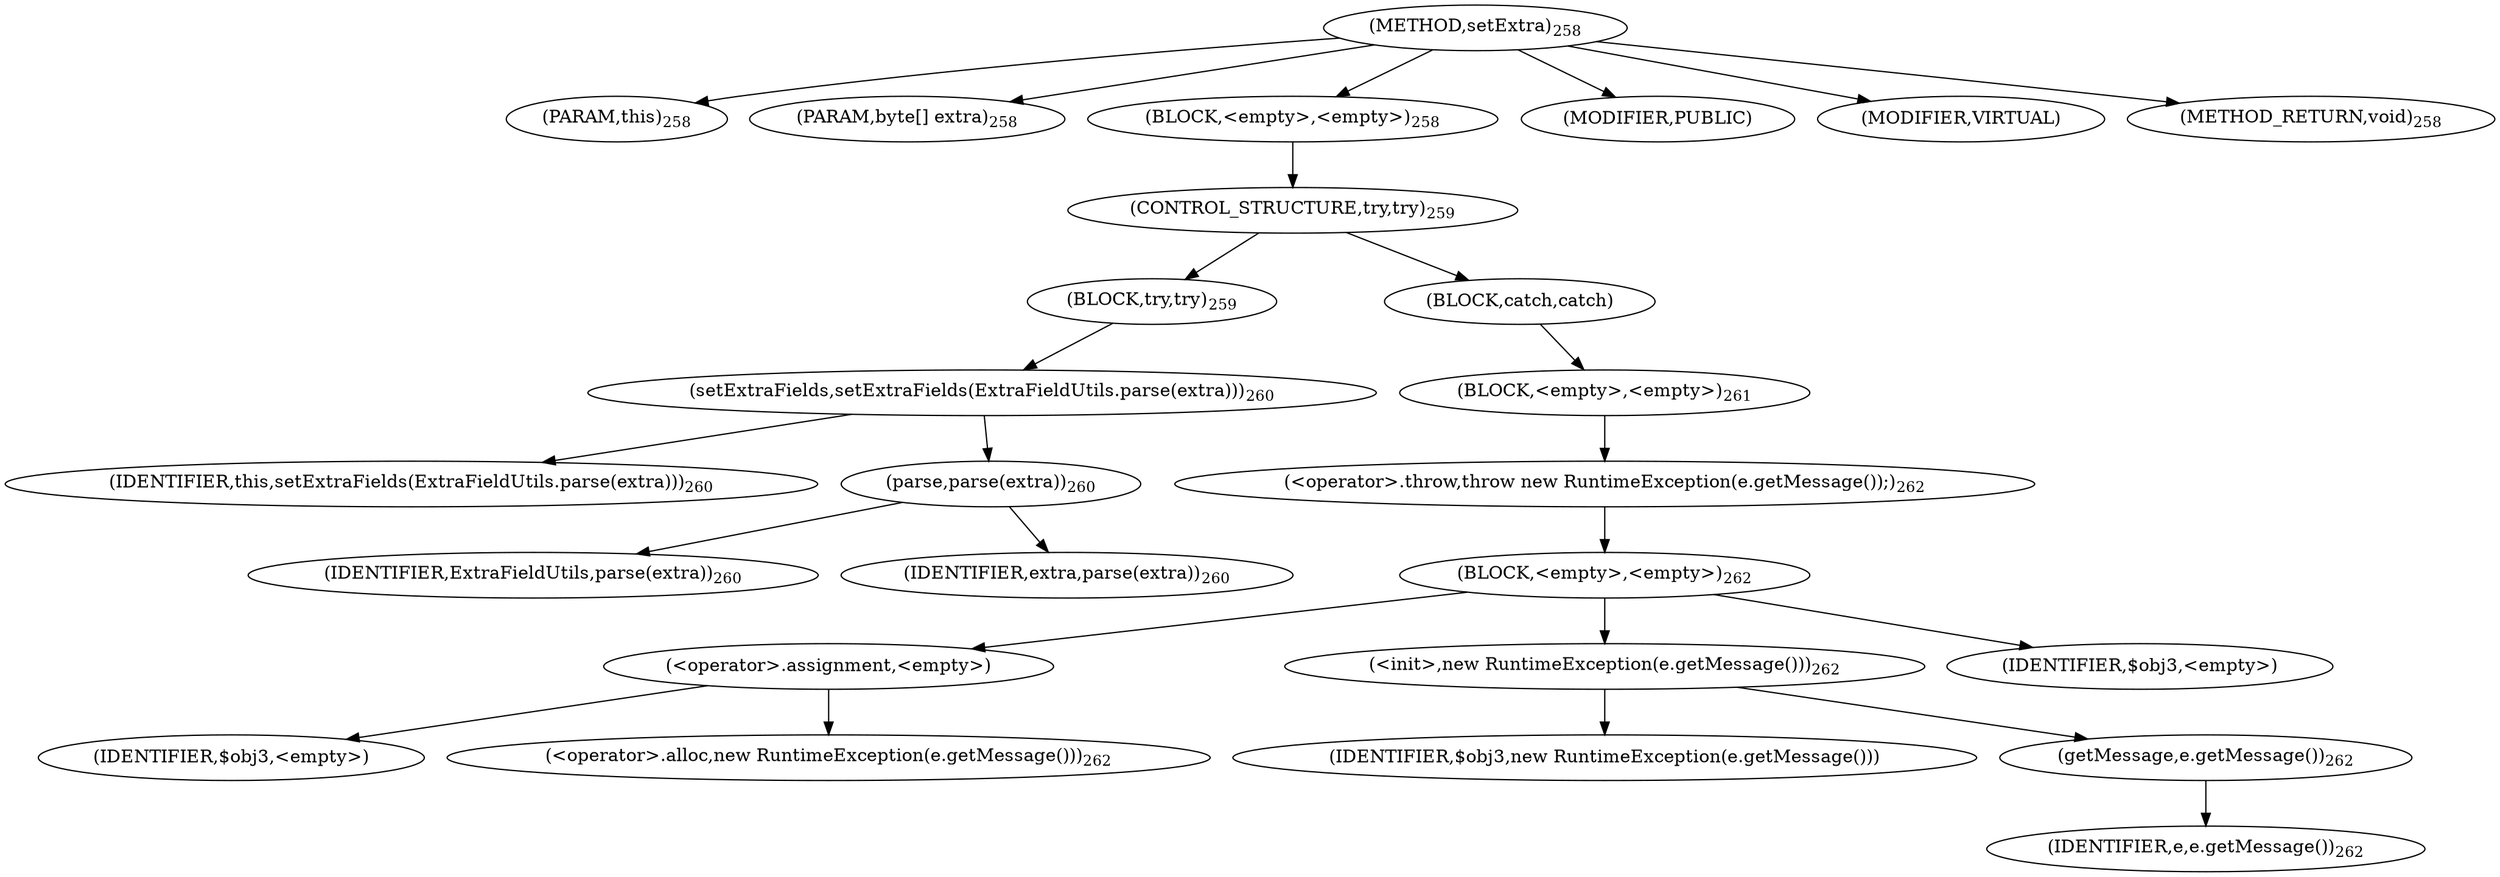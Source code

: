 digraph "setExtra" {  
"478" [label = <(METHOD,setExtra)<SUB>258</SUB>> ]
"33" [label = <(PARAM,this)<SUB>258</SUB>> ]
"479" [label = <(PARAM,byte[] extra)<SUB>258</SUB>> ]
"480" [label = <(BLOCK,&lt;empty&gt;,&lt;empty&gt;)<SUB>258</SUB>> ]
"481" [label = <(CONTROL_STRUCTURE,try,try)<SUB>259</SUB>> ]
"482" [label = <(BLOCK,try,try)<SUB>259</SUB>> ]
"483" [label = <(setExtraFields,setExtraFields(ExtraFieldUtils.parse(extra)))<SUB>260</SUB>> ]
"32" [label = <(IDENTIFIER,this,setExtraFields(ExtraFieldUtils.parse(extra)))<SUB>260</SUB>> ]
"484" [label = <(parse,parse(extra))<SUB>260</SUB>> ]
"485" [label = <(IDENTIFIER,ExtraFieldUtils,parse(extra))<SUB>260</SUB>> ]
"486" [label = <(IDENTIFIER,extra,parse(extra))<SUB>260</SUB>> ]
"487" [label = <(BLOCK,catch,catch)> ]
"488" [label = <(BLOCK,&lt;empty&gt;,&lt;empty&gt;)<SUB>261</SUB>> ]
"489" [label = <(&lt;operator&gt;.throw,throw new RuntimeException(e.getMessage());)<SUB>262</SUB>> ]
"490" [label = <(BLOCK,&lt;empty&gt;,&lt;empty&gt;)<SUB>262</SUB>> ]
"491" [label = <(&lt;operator&gt;.assignment,&lt;empty&gt;)> ]
"492" [label = <(IDENTIFIER,$obj3,&lt;empty&gt;)> ]
"493" [label = <(&lt;operator&gt;.alloc,new RuntimeException(e.getMessage()))<SUB>262</SUB>> ]
"494" [label = <(&lt;init&gt;,new RuntimeException(e.getMessage()))<SUB>262</SUB>> ]
"495" [label = <(IDENTIFIER,$obj3,new RuntimeException(e.getMessage()))> ]
"496" [label = <(getMessage,e.getMessage())<SUB>262</SUB>> ]
"497" [label = <(IDENTIFIER,e,e.getMessage())<SUB>262</SUB>> ]
"498" [label = <(IDENTIFIER,$obj3,&lt;empty&gt;)> ]
"499" [label = <(MODIFIER,PUBLIC)> ]
"500" [label = <(MODIFIER,VIRTUAL)> ]
"501" [label = <(METHOD_RETURN,void)<SUB>258</SUB>> ]
  "478" -> "33" 
  "478" -> "479" 
  "478" -> "480" 
  "478" -> "499" 
  "478" -> "500" 
  "478" -> "501" 
  "480" -> "481" 
  "481" -> "482" 
  "481" -> "487" 
  "482" -> "483" 
  "483" -> "32" 
  "483" -> "484" 
  "484" -> "485" 
  "484" -> "486" 
  "487" -> "488" 
  "488" -> "489" 
  "489" -> "490" 
  "490" -> "491" 
  "490" -> "494" 
  "490" -> "498" 
  "491" -> "492" 
  "491" -> "493" 
  "494" -> "495" 
  "494" -> "496" 
  "496" -> "497" 
}
